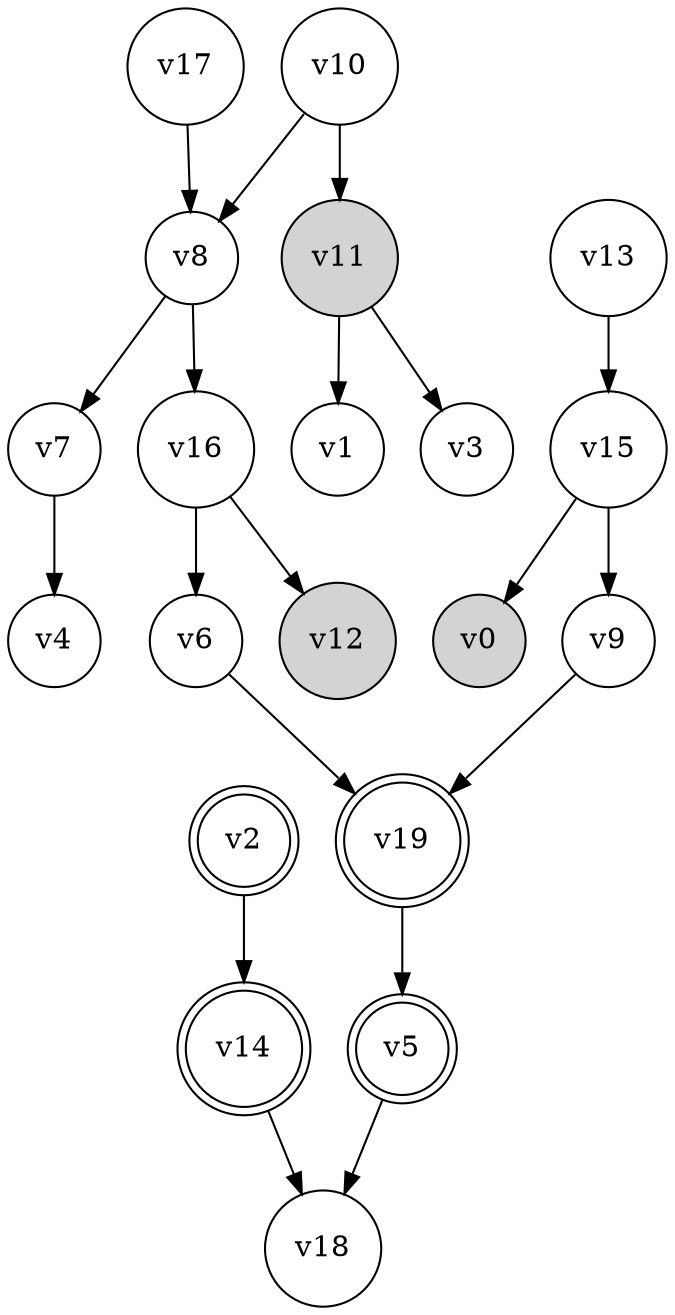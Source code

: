 digraph {
	rankdir=TD
	v0 [shape=circle style=filled]
	v1 [shape=circle]
	v2 [shape=doublecircle]
	v3 [shape=circle]
	v4 [shape=circle]
	v5 [shape=doublecircle]
	v6 [shape=circle]
	v7 [shape=circle]
	v8 [shape=circle]
	v9 [shape=circle]
	v10 [shape=circle]
	v11 [shape=circle style=filled]
	v12 [shape=circle style=filled]
	v13 [shape=circle]
	v14 [shape=doublecircle]
	v15 [shape=circle]
	v16 [shape=circle]
	v17 [shape=circle]
	v18 [shape=circle]
	v19 [shape=doublecircle]
	v2 -> v14
	v5 -> v18
	v6 -> v19
	v7 -> v4
	v8 -> v7
	v8 -> v16
	v9 -> v19
	v10 -> v8
	v10 -> v11
	v11 -> v1
	v11 -> v3
	v13 -> v15
	v14 -> v18
	v15 -> v0
	v15 -> v9
	v16 -> v12
	v16 -> v6
	v17 -> v8
	v19 -> v5
}
